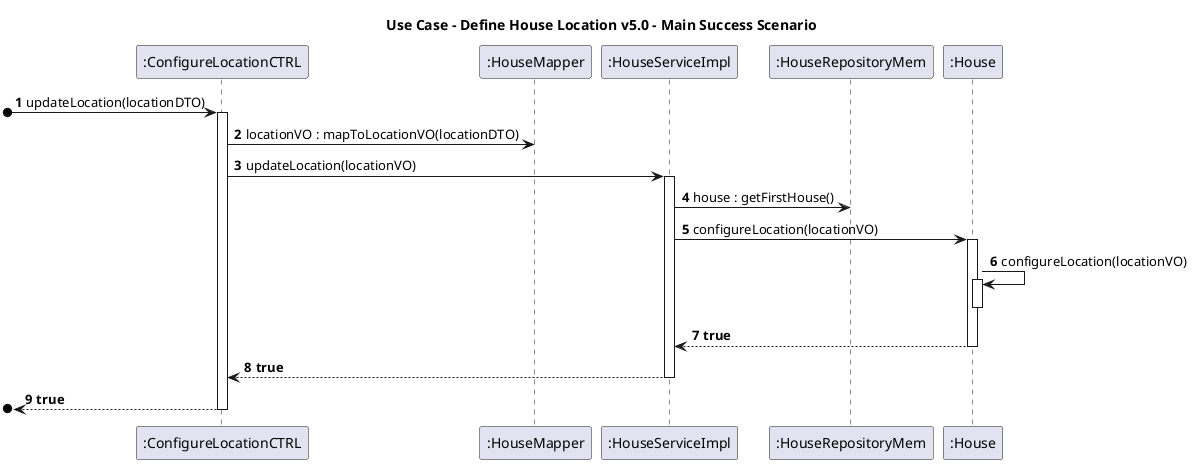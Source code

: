 @startuml

autonumber

title Use Case - Define House Location v5.0 - Main Success Scenario

participant ":ConfigureLocationCTRL" as C
participant ":HouseMapper" as HM
participant ":HouseServiceImpl" as HS
participant ":HouseRepositoryMem" as HR
participant ":House" as H

[o-> C : updateLocation(locationDTO)
activate C
C -> HM : locationVO : mapToLocationVO(locationDTO)
C -> HS : updateLocation(locationVO)
activate HS
HS -> HR : house : getFirstHouse()
HS -> H : configureLocation(locationVO)
activate H
H -> H : configureLocation(locationVO)
activate H
deactivate H

H --> HS : **true**
deactivate H

HS --> C : **true**
deactivate HS

[o<-- C : **true**
deactivate C
@enduml